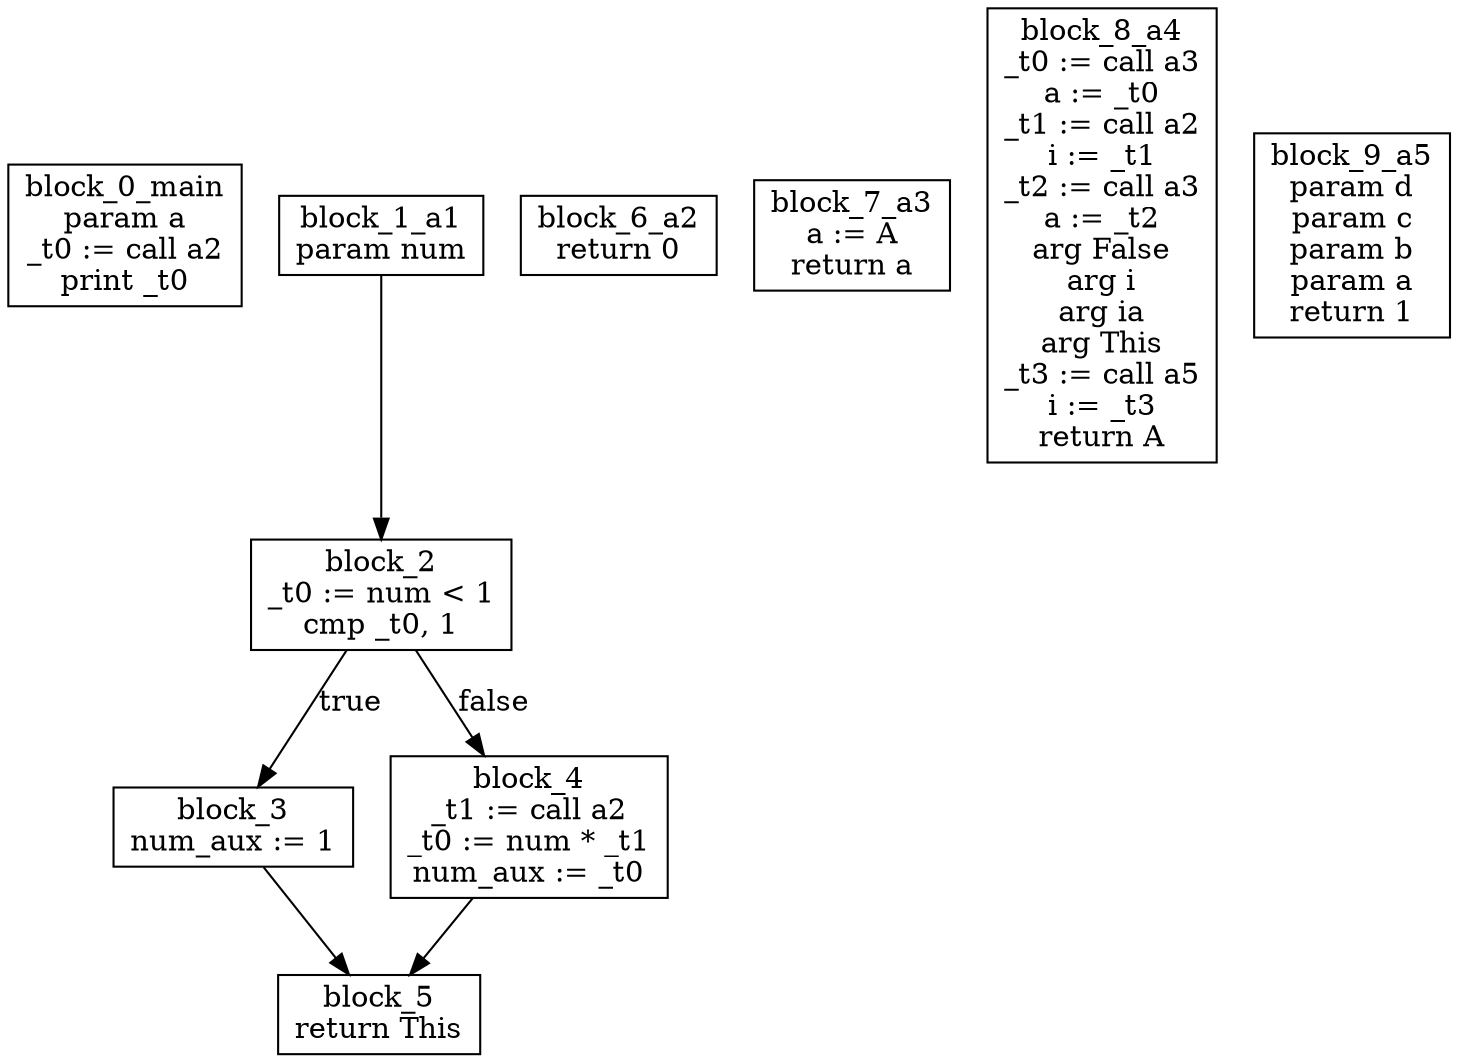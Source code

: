 digraph {
	node [shape=box];
	block_0_main [label="block_0_main\nparam a\n_t0 := call a2\nprint _t0\n"];
	block_1_a1 [label="block_1_a1\nparam num\n"];
	block_1_a1 -> block_2;
	block_2 [label="block_2\n_t0 := num < 1\ncmp _t0, 1\n"];
	block_2 -> block_3 [label="true"];
	block_3 [label="block_3\nnum_aux := 1\n"];
	block_3 -> block_5;
	block_5 [label="block_5\nreturn This\n"];
	block_2 -> block_4 [label="false"];
	block_4 [label="block_4\n_t1 := call a2\n_t0 := num * _t1\nnum_aux := _t0\n"];
	block_4 -> block_5;
	block_6_a2 [label="block_6_a2\nreturn 0\n"];
	block_7_a3 [label="block_7_a3\na := A\nreturn a\n"];
	block_8_a4 [label="block_8_a4\n_t0 := call a3\na := _t0\n_t1 := call a2\ni := _t1\n_t2 := call a3\na := _t2\narg False\narg i\narg ia\narg This\n_t3 := call a5\ni := _t3\nreturn A\n"];
	block_9_a5 [label="block_9_a5\nparam d\nparam c\nparam b\nparam a\nreturn 1\n"];
}
